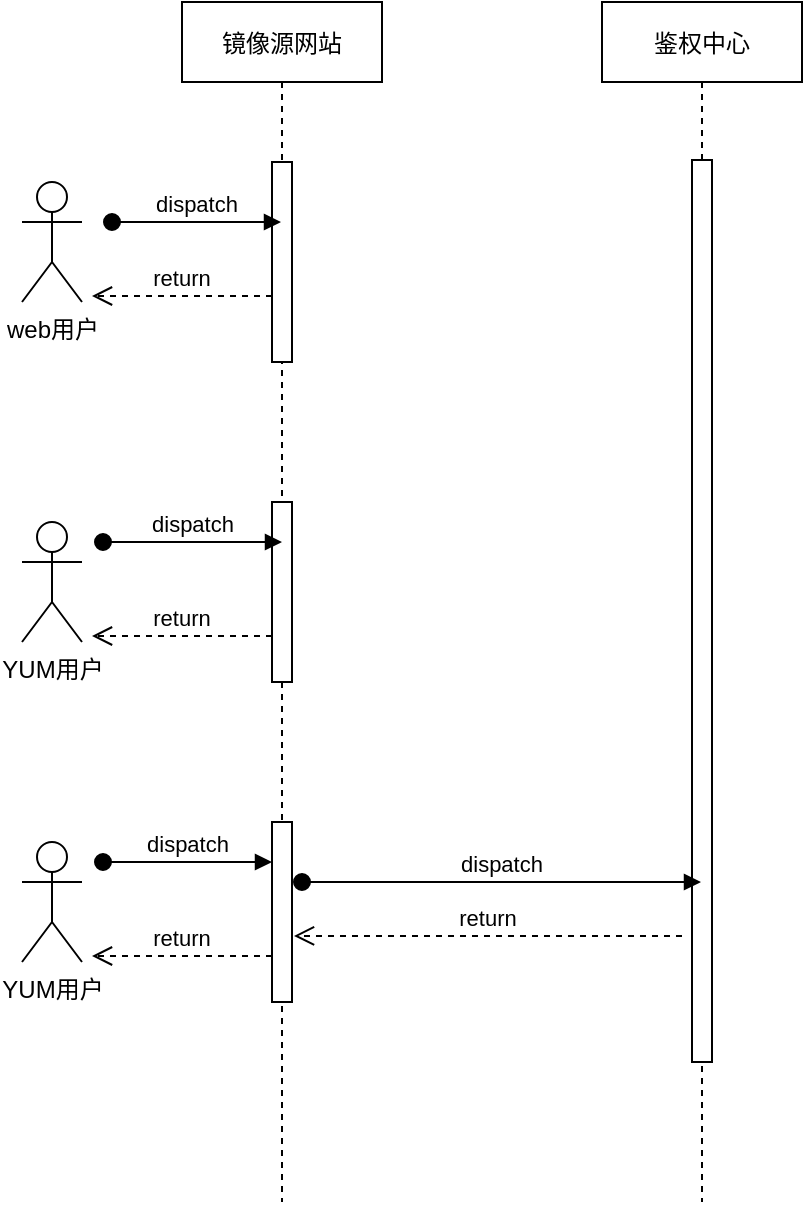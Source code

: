 <mxfile version="20.2.8" type="github">
  <diagram id="kgpKYQtTHZ0yAKxKKP6v" name="Page-1">
    <mxGraphModel dx="1422" dy="839" grid="1" gridSize="10" guides="1" tooltips="1" connect="1" arrows="1" fold="1" page="1" pageScale="1" pageWidth="850" pageHeight="1100" math="0" shadow="0">
      <root>
        <mxCell id="0" />
        <mxCell id="1" parent="0" />
        <mxCell id="3nuBFxr9cyL0pnOWT2aG-1" value="镜像源网站" style="shape=umlLifeline;perimeter=lifelinePerimeter;container=1;collapsible=0;recursiveResize=0;rounded=0;shadow=0;strokeWidth=1;" parent="1" vertex="1">
          <mxGeometry x="270" y="160" width="100" height="600" as="geometry" />
        </mxCell>
        <mxCell id="3nuBFxr9cyL0pnOWT2aG-2" value="" style="points=[];perimeter=orthogonalPerimeter;rounded=0;shadow=0;strokeWidth=1;" parent="3nuBFxr9cyL0pnOWT2aG-1" vertex="1">
          <mxGeometry x="45" y="80" width="10" height="100" as="geometry" />
        </mxCell>
        <mxCell id="3nuBFxr9cyL0pnOWT2aG-3" value="dispatch" style="verticalAlign=bottom;startArrow=oval;endArrow=block;startSize=8;shadow=0;strokeWidth=1;" parent="3nuBFxr9cyL0pnOWT2aG-1" target="3nuBFxr9cyL0pnOWT2aG-1" edge="1">
          <mxGeometry relative="1" as="geometry">
            <mxPoint x="-35" y="110" as="sourcePoint" />
          </mxGeometry>
        </mxCell>
        <mxCell id="3nuBFxr9cyL0pnOWT2aG-7" value="return" style="verticalAlign=bottom;endArrow=open;dashed=1;endSize=8;shadow=0;strokeWidth=1;" parent="3nuBFxr9cyL0pnOWT2aG-1" edge="1">
          <mxGeometry relative="1" as="geometry">
            <mxPoint x="-45" y="147" as="targetPoint" />
            <mxPoint x="45" y="147" as="sourcePoint" />
          </mxGeometry>
        </mxCell>
        <mxCell id="oyXBVXJTFilU4FcnGhCo-10" value="" style="points=[];perimeter=orthogonalPerimeter;rounded=0;shadow=0;strokeWidth=1;" vertex="1" parent="3nuBFxr9cyL0pnOWT2aG-1">
          <mxGeometry x="45" y="250" width="10" height="90" as="geometry" />
        </mxCell>
        <mxCell id="oyXBVXJTFilU4FcnGhCo-8" value="return" style="verticalAlign=bottom;endArrow=open;dashed=1;endSize=8;shadow=0;strokeWidth=1;exitX=0;exitY=0.744;exitDx=0;exitDy=0;exitPerimeter=0;" edge="1" parent="3nuBFxr9cyL0pnOWT2aG-1" source="oyXBVXJTFilU4FcnGhCo-10">
          <mxGeometry relative="1" as="geometry">
            <mxPoint x="-45" y="317" as="targetPoint" />
            <mxPoint x="35" y="317" as="sourcePoint" />
          </mxGeometry>
        </mxCell>
        <mxCell id="oyXBVXJTFilU4FcnGhCo-7" value="dispatch" style="verticalAlign=bottom;startArrow=oval;endArrow=block;startSize=8;shadow=0;strokeWidth=1;" edge="1" parent="3nuBFxr9cyL0pnOWT2aG-1">
          <mxGeometry relative="1" as="geometry">
            <mxPoint x="-39.5" y="270" as="sourcePoint" />
            <mxPoint x="50" y="270" as="targetPoint" />
          </mxGeometry>
        </mxCell>
        <mxCell id="oyXBVXJTFilU4FcnGhCo-14" value="" style="points=[];perimeter=orthogonalPerimeter;rounded=0;shadow=0;strokeWidth=1;" vertex="1" parent="3nuBFxr9cyL0pnOWT2aG-1">
          <mxGeometry x="45" y="410" width="10" height="90" as="geometry" />
        </mxCell>
        <mxCell id="3nuBFxr9cyL0pnOWT2aG-5" value="鉴权中心" style="shape=umlLifeline;perimeter=lifelinePerimeter;container=1;collapsible=0;recursiveResize=0;rounded=0;shadow=0;strokeWidth=1;" parent="1" vertex="1">
          <mxGeometry x="480" y="160" width="100" height="600" as="geometry" />
        </mxCell>
        <mxCell id="3nuBFxr9cyL0pnOWT2aG-6" value="" style="points=[];perimeter=orthogonalPerimeter;rounded=0;shadow=0;strokeWidth=1;" parent="3nuBFxr9cyL0pnOWT2aG-5" vertex="1">
          <mxGeometry x="45" y="79" width="10" height="451" as="geometry" />
        </mxCell>
        <mxCell id="oyXBVXJTFilU4FcnGhCo-1" value="web用户" style="shape=umlActor;verticalLabelPosition=bottom;verticalAlign=top;html=1;outlineConnect=0;" vertex="1" parent="1">
          <mxGeometry x="190" y="250" width="30" height="60" as="geometry" />
        </mxCell>
        <mxCell id="oyXBVXJTFilU4FcnGhCo-9" value="YUM用户" style="shape=umlActor;verticalLabelPosition=bottom;verticalAlign=top;html=1;outlineConnect=0;" vertex="1" parent="1">
          <mxGeometry x="190" y="420" width="30" height="60" as="geometry" />
        </mxCell>
        <mxCell id="oyXBVXJTFilU4FcnGhCo-15" value="return" style="verticalAlign=bottom;endArrow=open;dashed=1;endSize=8;shadow=0;strokeWidth=1;exitX=0;exitY=0.744;exitDx=0;exitDy=0;exitPerimeter=0;" edge="1" parent="1" source="oyXBVXJTFilU4FcnGhCo-14">
          <mxGeometry relative="1" as="geometry">
            <mxPoint x="225" y="637" as="targetPoint" />
            <mxPoint x="35" y="477" as="sourcePoint" />
          </mxGeometry>
        </mxCell>
        <mxCell id="oyXBVXJTFilU4FcnGhCo-16" value="dispatch" style="verticalAlign=bottom;startArrow=oval;endArrow=block;startSize=8;shadow=0;strokeWidth=1;" edge="1" parent="1">
          <mxGeometry relative="1" as="geometry">
            <mxPoint x="230.5" y="590" as="sourcePoint" />
            <mxPoint x="315" y="590" as="targetPoint" />
          </mxGeometry>
        </mxCell>
        <mxCell id="oyXBVXJTFilU4FcnGhCo-17" value="YUM用户" style="shape=umlActor;verticalLabelPosition=bottom;verticalAlign=top;html=1;outlineConnect=0;" vertex="1" parent="1">
          <mxGeometry x="190" y="580" width="30" height="60" as="geometry" />
        </mxCell>
        <mxCell id="oyXBVXJTFilU4FcnGhCo-18" value="dispatch" style="verticalAlign=bottom;startArrow=oval;endArrow=block;startSize=8;shadow=0;strokeWidth=1;" edge="1" parent="1" target="3nuBFxr9cyL0pnOWT2aG-5">
          <mxGeometry relative="1" as="geometry">
            <mxPoint x="330" y="600" as="sourcePoint" />
            <mxPoint x="325" y="600" as="targetPoint" />
          </mxGeometry>
        </mxCell>
        <mxCell id="oyXBVXJTFilU4FcnGhCo-19" value="return" style="verticalAlign=bottom;endArrow=open;dashed=1;endSize=8;shadow=0;strokeWidth=1;entryX=1.1;entryY=0.633;entryDx=0;entryDy=0;entryPerimeter=0;" edge="1" parent="1" target="oyXBVXJTFilU4FcnGhCo-14">
          <mxGeometry relative="1" as="geometry">
            <mxPoint x="235" y="647" as="targetPoint" />
            <mxPoint x="520" y="627" as="sourcePoint" />
          </mxGeometry>
        </mxCell>
      </root>
    </mxGraphModel>
  </diagram>
</mxfile>

